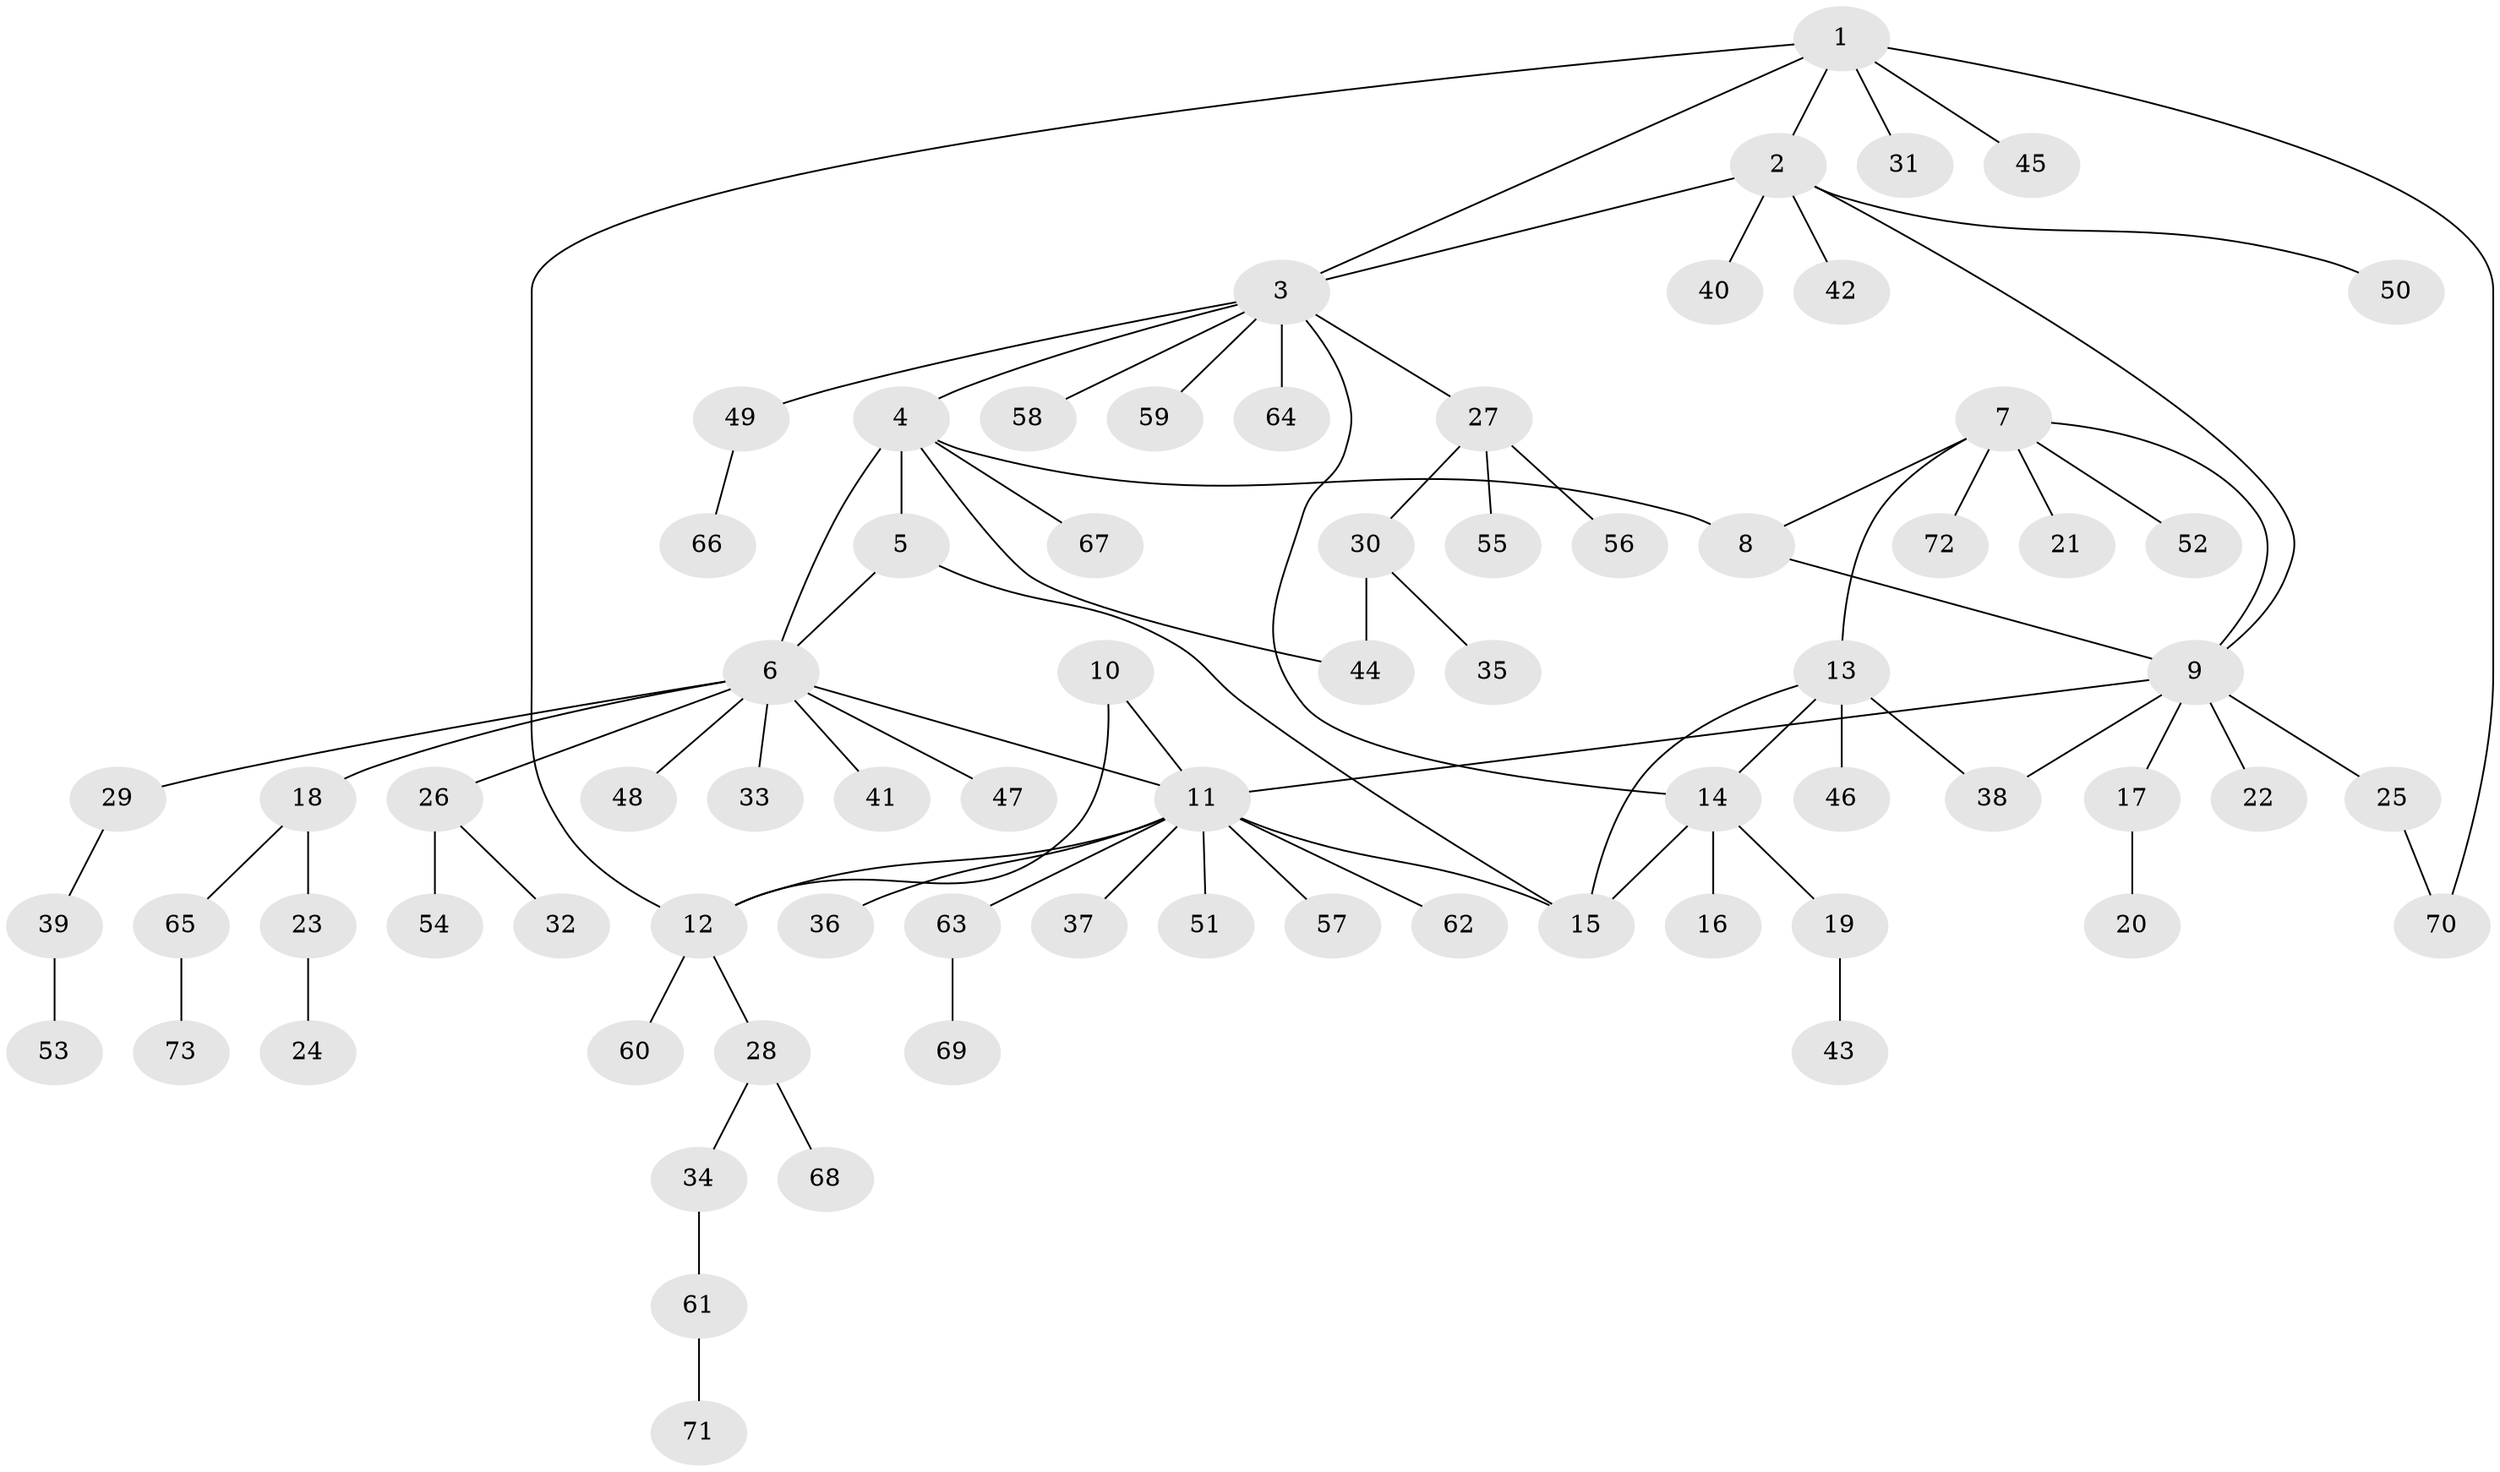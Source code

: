 // Generated by graph-tools (version 1.1) at 2025/11/02/27/25 16:11:35]
// undirected, 73 vertices, 86 edges
graph export_dot {
graph [start="1"]
  node [color=gray90,style=filled];
  1;
  2;
  3;
  4;
  5;
  6;
  7;
  8;
  9;
  10;
  11;
  12;
  13;
  14;
  15;
  16;
  17;
  18;
  19;
  20;
  21;
  22;
  23;
  24;
  25;
  26;
  27;
  28;
  29;
  30;
  31;
  32;
  33;
  34;
  35;
  36;
  37;
  38;
  39;
  40;
  41;
  42;
  43;
  44;
  45;
  46;
  47;
  48;
  49;
  50;
  51;
  52;
  53;
  54;
  55;
  56;
  57;
  58;
  59;
  60;
  61;
  62;
  63;
  64;
  65;
  66;
  67;
  68;
  69;
  70;
  71;
  72;
  73;
  1 -- 2;
  1 -- 3;
  1 -- 12;
  1 -- 31;
  1 -- 45;
  1 -- 70;
  2 -- 3;
  2 -- 9;
  2 -- 40;
  2 -- 42;
  2 -- 50;
  3 -- 4;
  3 -- 14;
  3 -- 27;
  3 -- 49;
  3 -- 58;
  3 -- 59;
  3 -- 64;
  4 -- 5;
  4 -- 6;
  4 -- 8;
  4 -- 44;
  4 -- 67;
  5 -- 6;
  5 -- 15;
  6 -- 11;
  6 -- 18;
  6 -- 26;
  6 -- 29;
  6 -- 33;
  6 -- 41;
  6 -- 47;
  6 -- 48;
  7 -- 8;
  7 -- 9;
  7 -- 13;
  7 -- 21;
  7 -- 52;
  7 -- 72;
  8 -- 9;
  9 -- 11;
  9 -- 17;
  9 -- 22;
  9 -- 25;
  9 -- 38;
  10 -- 11;
  10 -- 12;
  11 -- 12;
  11 -- 15;
  11 -- 36;
  11 -- 37;
  11 -- 51;
  11 -- 57;
  11 -- 62;
  11 -- 63;
  12 -- 28;
  12 -- 60;
  13 -- 14;
  13 -- 15;
  13 -- 38;
  13 -- 46;
  14 -- 15;
  14 -- 16;
  14 -- 19;
  17 -- 20;
  18 -- 23;
  18 -- 65;
  19 -- 43;
  23 -- 24;
  25 -- 70;
  26 -- 32;
  26 -- 54;
  27 -- 30;
  27 -- 55;
  27 -- 56;
  28 -- 34;
  28 -- 68;
  29 -- 39;
  30 -- 35;
  30 -- 44;
  34 -- 61;
  39 -- 53;
  49 -- 66;
  61 -- 71;
  63 -- 69;
  65 -- 73;
}
